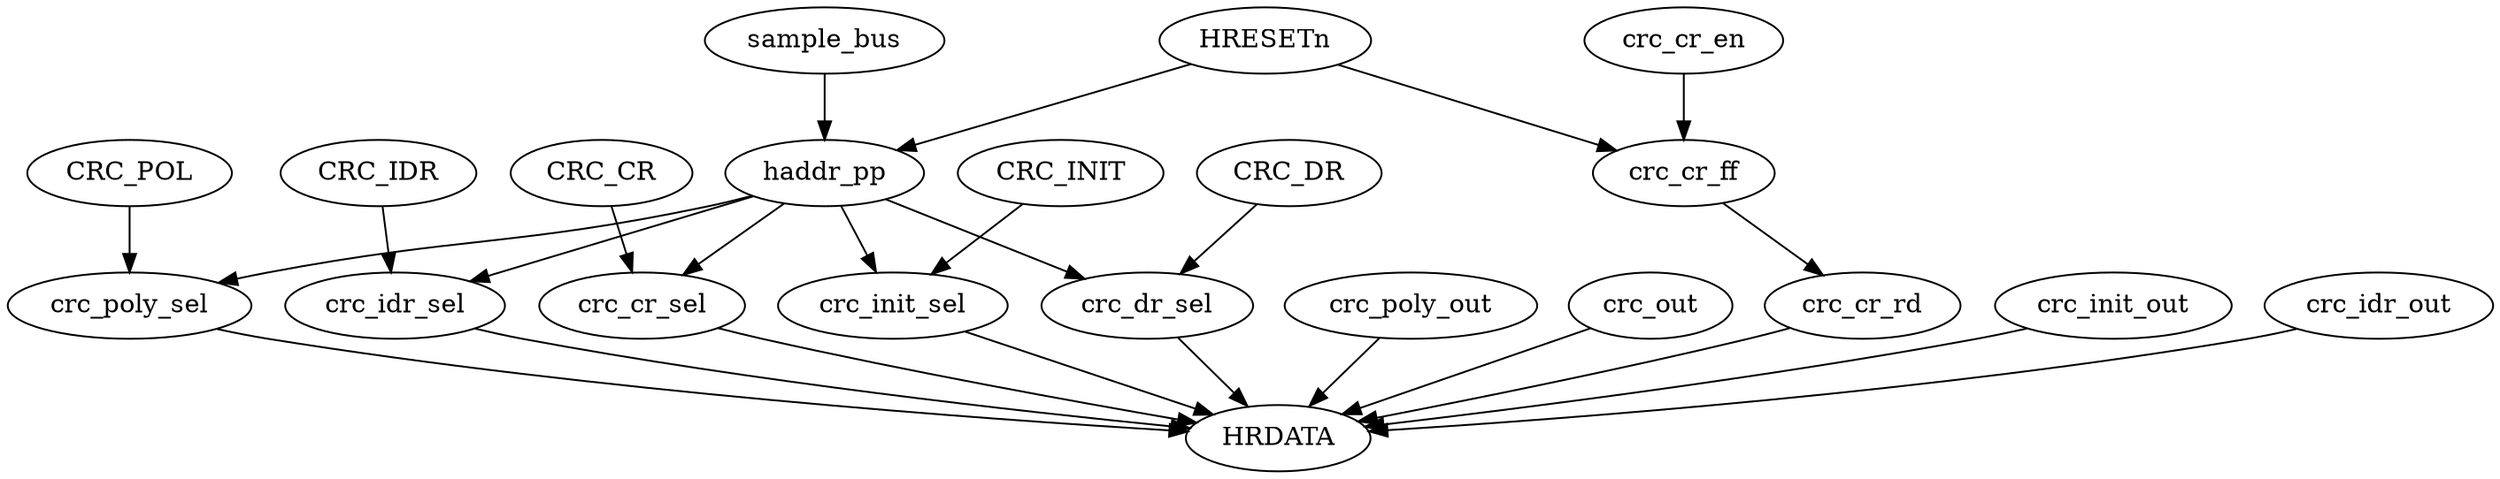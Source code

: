 strict digraph "" {
	CRC_POL	 [complexity=14,
		importance=0.0935372801751,
		rank=0.00668123429822];
	crc_poly_sel	 [complexity=11,
		importance=0.0822922421327,
		rank=0.00748111292115];
	CRC_POL -> crc_poly_sel;
	CRC_IDR	 [complexity=14,
		importance=0.0935372801751,
		rank=0.00668123429822];
	crc_idr_sel	 [complexity=11,
		importance=0.0822922421327,
		rank=0.00748111292115];
	CRC_IDR -> crc_idr_sel;
	haddr_pp	 [complexity=14,
		importance=0.104594064066,
		rank=0.00747100457617];
	haddr_pp -> crc_idr_sel;
	crc_cr_sel	 [complexity=11,
		importance=0.0822922421327,
		rank=0.00748111292115];
	haddr_pp -> crc_cr_sel;
	crc_init_sel	 [complexity=11,
		importance=0.0822922421327,
		rank=0.00748111292115];
	haddr_pp -> crc_init_sel;
	crc_dr_sel	 [complexity=11,
		importance=0.0822922421327,
		rank=0.00748111292115];
	haddr_pp -> crc_dr_sel;
	haddr_pp -> crc_poly_sel;
	HRDATA	 [complexity=0,
		importance=0.0631944941961,
		rank=0.0];
	crc_idr_sel -> HRDATA;
	crc_poly_out	 [complexity=11,
		importance=0.0744395322385,
		rank=0.0067672302035];
	crc_poly_out -> HRDATA;
	sample_bus	 [complexity=15,
		importance=0.151916074675,
		rank=0.0101277383116];
	sample_bus -> haddr_pp;
	crc_out	 [complexity=11,
		importance=0.0744395322385,
		rank=0.0067672302035];
	crc_out -> HRDATA;
	crc_cr_sel -> HRDATA;
	CRC_DR	 [complexity=14,
		importance=0.0935372801751,
		rank=0.00668123429822];
	CRC_DR -> crc_dr_sel;
	crc_cr_rd	 [complexity=11,
		importance=0.077551085705,
		rank=0.00705009870045];
	crc_cr_rd -> HRDATA;
	crc_cr_ff	 [complexity=13,
		importance=0.102442643852,
		rank=0.00788020337321];
	crc_cr_ff -> crc_cr_rd;
	crc_init_sel -> HRDATA;
	crc_cr_en	 [complexity=14,
		importance=0.121419792022,
		rank=0.00867284228725];
	crc_cr_en -> crc_cr_ff;
	crc_dr_sel -> HRDATA;
	crc_poly_sel -> HRDATA;
	CRC_INIT	 [complexity=14,
		importance=0.0935372801751,
		rank=0.00668123429822];
	CRC_INIT -> crc_init_sel;
	CRC_CR	 [complexity=14,
		importance=0.0935372801751,
		rank=0.00668123429822];
	CRC_CR -> crc_cr_sel;
	crc_init_out	 [complexity=11,
		importance=0.0744395322385,
		rank=0.0067672302035];
	crc_init_out -> HRDATA;
	HRESETn	 [complexity=15,
		importance=0.115839102109,
		rank=0.00772260680726];
	HRESETn -> haddr_pp;
	HRESETn -> crc_cr_ff;
	crc_idr_out	 [complexity=11,
		importance=0.0744395322385,
		rank=0.0067672302035];
	crc_idr_out -> HRDATA;
}

